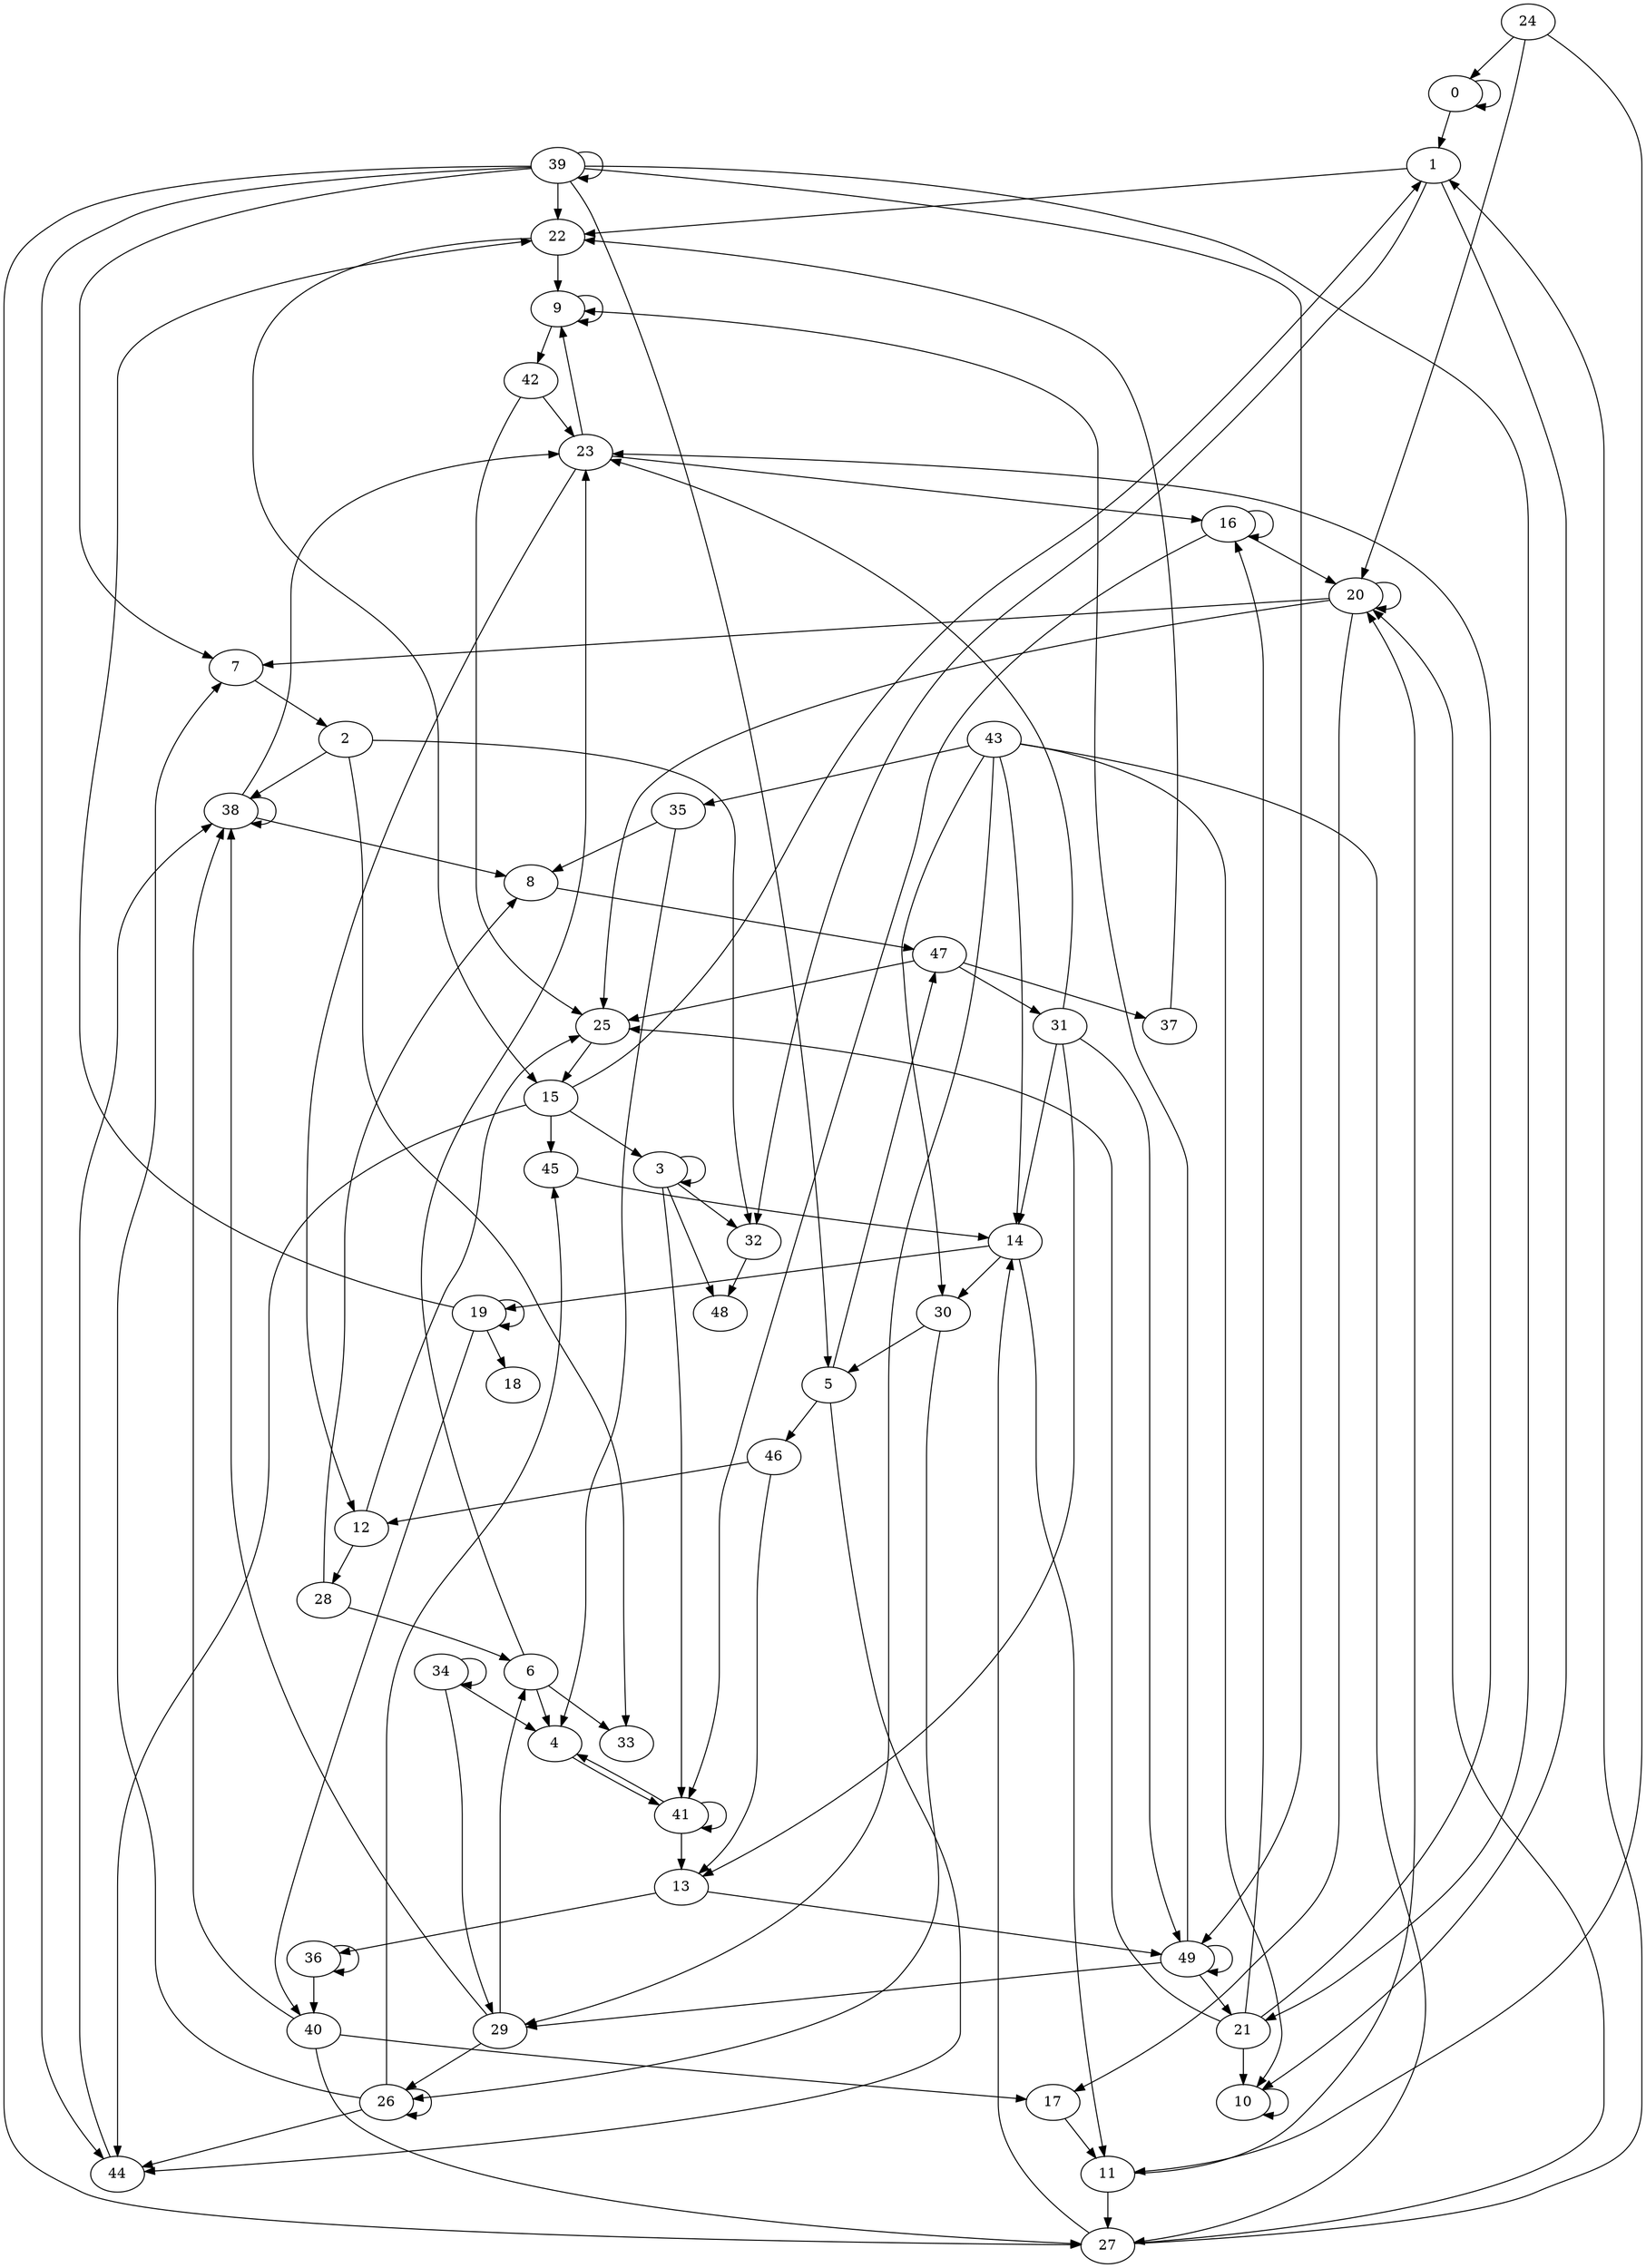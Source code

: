 digraph {
0;
1;
2;
3;
4;
5;
6;
7;
8;
9;
10;
11;
12;
13;
14;
15;
16;
17;
18;
19;
20;
21;
22;
23;
24;
25;
26;
27;
28;
29;
30;
31;
32;
33;
34;
35;
36;
37;
38;
39;
40;
41;
42;
43;
44;
45;
46;
47;
48;
49;
0 -> 1 [weight=1];
0 -> 0 [weight=5];
1 -> 10 [weight=4];
1 -> 22 [weight=4];
1 -> 32 [weight=2];
2 -> 32 [weight=10];
2 -> 33 [weight=10];
2 -> 38 [weight=5];
3 -> 32 [weight=10];
3 -> 41 [weight=9];
3 -> 48 [weight=7];
3 -> 3 [weight=9];
4 -> 41 [weight=3];
5 -> 44 [weight=7];
5 -> 46 [weight=8];
5 -> 47 [weight=10];
6 -> 4 [weight=2];
6 -> 23 [weight=5];
6 -> 33 [weight=9];
7 -> 2 [weight=9];
8 -> 47 [weight=1];
9 -> 42 [weight=10];
9 -> 9 [weight=3];
10 -> 10 [weight=6];
11 -> 20 [weight=2];
11 -> 27 [weight=7];
12 -> 25 [weight=3];
12 -> 28 [weight=8];
13 -> 36 [weight=5];
13 -> 49 [weight=1];
14 -> 11 [weight=10];
14 -> 19 [weight=7];
14 -> 30 [weight=5];
15 -> 1 [weight=1];
15 -> 3 [weight=4];
15 -> 44 [weight=4];
15 -> 45 [weight=6];
16 -> 20 [weight=3];
16 -> 41 [weight=3];
16 -> 16 [weight=6];
17 -> 11 [weight=4];
19 -> 18 [weight=10];
19 -> 22 [weight=5];
19 -> 40 [weight=2];
19 -> 19 [weight=5];
20 -> 7 [weight=4];
20 -> 17 [weight=9];
20 -> 25 [weight=5];
20 -> 20 [weight=5];
21 -> 10 [weight=9];
21 -> 16 [weight=4];
21 -> 23 [weight=1];
21 -> 25 [weight=5];
22 -> 9 [weight=5];
22 -> 15 [weight=3];
23 -> 9 [weight=6];
23 -> 12 [weight=2];
23 -> 16 [weight=8];
24 -> 0 [weight=3];
24 -> 11 [weight=5];
24 -> 20 [weight=9];
25 -> 15 [weight=3];
26 -> 7 [weight=2];
26 -> 44 [weight=3];
26 -> 45 [weight=8];
26 -> 26 [weight=1];
27 -> 1 [weight=2];
27 -> 14 [weight=3];
27 -> 20 [weight=7];
28 -> 6 [weight=1];
28 -> 8 [weight=6];
29 -> 6 [weight=10];
29 -> 26 [weight=4];
29 -> 38 [weight=3];
30 -> 5 [weight=2];
30 -> 26 [weight=7];
31 -> 13 [weight=1];
31 -> 14 [weight=2];
31 -> 23 [weight=6];
31 -> 49 [weight=3];
32 -> 48 [weight=3];
34 -> 4 [weight=5];
34 -> 29 [weight=4];
34 -> 34 [weight=1];
35 -> 4 [weight=1];
35 -> 8 [weight=10];
36 -> 40 [weight=9];
36 -> 36 [weight=5];
37 -> 22 [weight=1];
38 -> 8 [weight=5];
38 -> 23 [weight=9];
38 -> 38 [weight=6];
39 -> 5 [weight=1];
39 -> 7 [weight=2];
39 -> 21 [weight=5];
39 -> 22 [weight=4];
39 -> 27 [weight=9];
39 -> 44 [weight=3];
39 -> 49 [weight=7];
39 -> 39 [weight=8];
40 -> 17 [weight=1];
40 -> 27 [weight=8];
40 -> 38 [weight=9];
41 -> 4 [weight=3];
41 -> 13 [weight=10];
41 -> 41 [weight=6];
42 -> 23 [weight=3];
42 -> 25 [weight=10];
43 -> 10 [weight=2];
43 -> 14 [weight=2];
43 -> 27 [weight=8];
43 -> 29 [weight=7];
43 -> 30 [weight=3];
43 -> 35 [weight=4];
44 -> 38 [weight=9];
45 -> 14 [weight=8];
46 -> 12 [weight=6];
46 -> 13 [weight=9];
47 -> 25 [weight=7];
47 -> 31 [weight=6];
47 -> 37 [weight=1];
49 -> 9 [weight=8];
49 -> 21 [weight=8];
49 -> 29 [weight=7];
49 -> 49 [weight=1];
}
